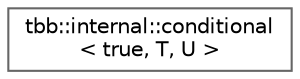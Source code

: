 digraph "类继承关系图"
{
 // LATEX_PDF_SIZE
  bgcolor="transparent";
  edge [fontname=Helvetica,fontsize=10,labelfontname=Helvetica,labelfontsize=10];
  node [fontname=Helvetica,fontsize=10,shape=box,height=0.2,width=0.4];
  rankdir="LR";
  Node0 [id="Node000000",label="tbb::internal::conditional\l\< true, T, U \>",height=0.2,width=0.4,color="grey40", fillcolor="white", style="filled",URL="$structtbb_1_1internal_1_1conditional_3_01true_00_01_t_00_01_u_01_4.html",tooltip=" "];
}
